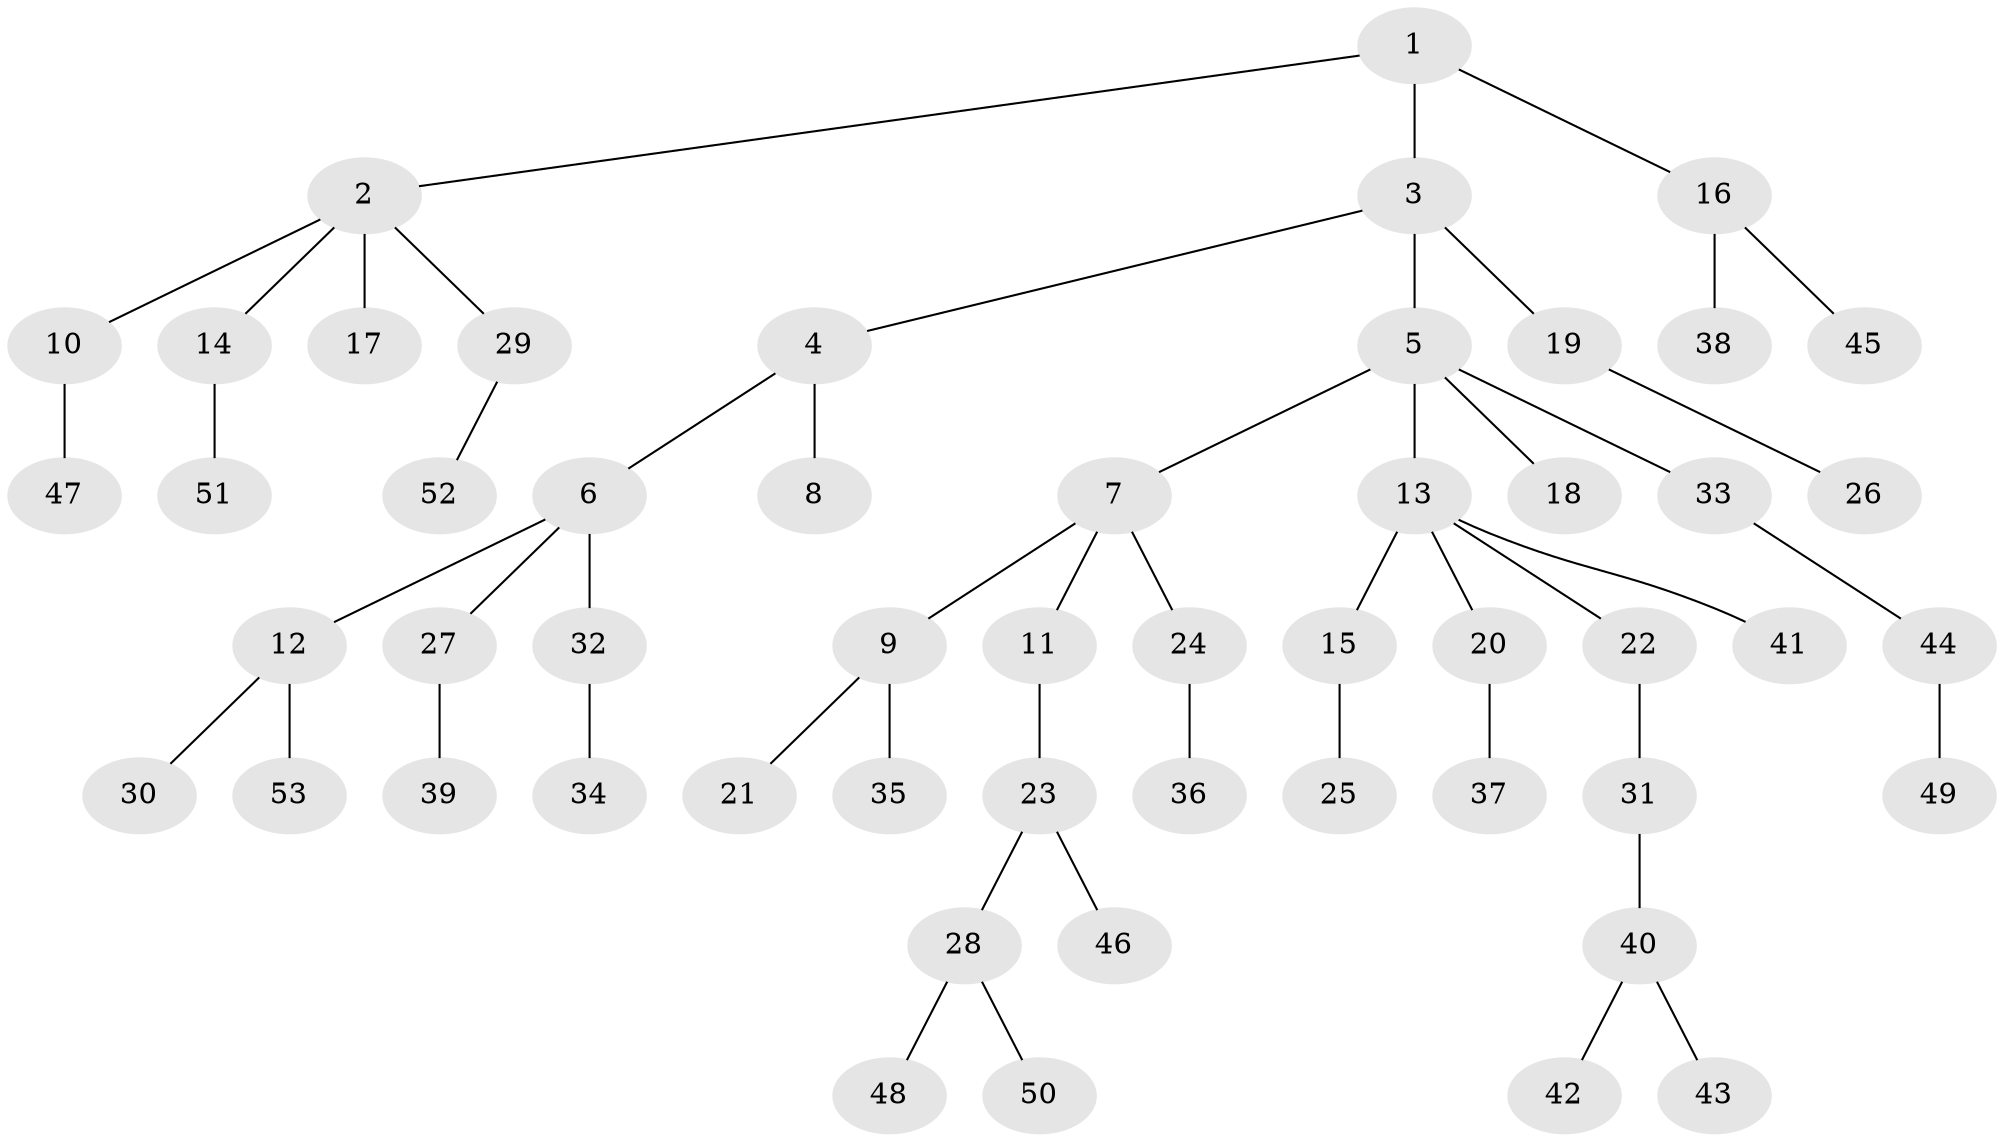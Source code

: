 // coarse degree distribution, {5: 0.08823529411764706, 2: 0.3235294117647059, 4: 0.08823529411764706, 1: 0.5}
// Generated by graph-tools (version 1.1) at 2025/42/03/06/25 10:42:02]
// undirected, 53 vertices, 52 edges
graph export_dot {
graph [start="1"]
  node [color=gray90,style=filled];
  1;
  2;
  3;
  4;
  5;
  6;
  7;
  8;
  9;
  10;
  11;
  12;
  13;
  14;
  15;
  16;
  17;
  18;
  19;
  20;
  21;
  22;
  23;
  24;
  25;
  26;
  27;
  28;
  29;
  30;
  31;
  32;
  33;
  34;
  35;
  36;
  37;
  38;
  39;
  40;
  41;
  42;
  43;
  44;
  45;
  46;
  47;
  48;
  49;
  50;
  51;
  52;
  53;
  1 -- 2;
  1 -- 3;
  1 -- 16;
  2 -- 10;
  2 -- 14;
  2 -- 17;
  2 -- 29;
  3 -- 4;
  3 -- 5;
  3 -- 19;
  4 -- 6;
  4 -- 8;
  5 -- 7;
  5 -- 13;
  5 -- 18;
  5 -- 33;
  6 -- 12;
  6 -- 27;
  6 -- 32;
  7 -- 9;
  7 -- 11;
  7 -- 24;
  9 -- 21;
  9 -- 35;
  10 -- 47;
  11 -- 23;
  12 -- 30;
  12 -- 53;
  13 -- 15;
  13 -- 20;
  13 -- 22;
  13 -- 41;
  14 -- 51;
  15 -- 25;
  16 -- 38;
  16 -- 45;
  19 -- 26;
  20 -- 37;
  22 -- 31;
  23 -- 28;
  23 -- 46;
  24 -- 36;
  27 -- 39;
  28 -- 48;
  28 -- 50;
  29 -- 52;
  31 -- 40;
  32 -- 34;
  33 -- 44;
  40 -- 42;
  40 -- 43;
  44 -- 49;
}
